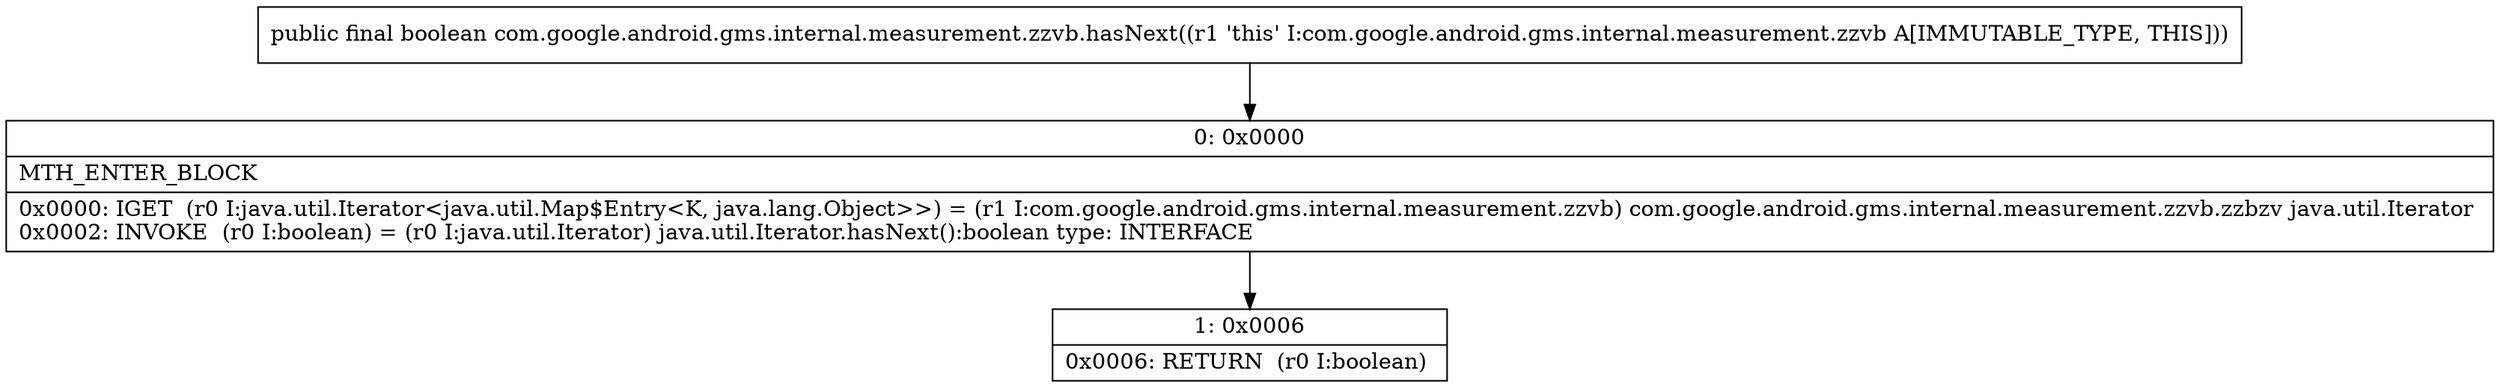 digraph "CFG forcom.google.android.gms.internal.measurement.zzvb.hasNext()Z" {
Node_0 [shape=record,label="{0\:\ 0x0000|MTH_ENTER_BLOCK\l|0x0000: IGET  (r0 I:java.util.Iterator\<java.util.Map$Entry\<K, java.lang.Object\>\>) = (r1 I:com.google.android.gms.internal.measurement.zzvb) com.google.android.gms.internal.measurement.zzvb.zzbzv java.util.Iterator \l0x0002: INVOKE  (r0 I:boolean) = (r0 I:java.util.Iterator) java.util.Iterator.hasNext():boolean type: INTERFACE \l}"];
Node_1 [shape=record,label="{1\:\ 0x0006|0x0006: RETURN  (r0 I:boolean) \l}"];
MethodNode[shape=record,label="{public final boolean com.google.android.gms.internal.measurement.zzvb.hasNext((r1 'this' I:com.google.android.gms.internal.measurement.zzvb A[IMMUTABLE_TYPE, THIS])) }"];
MethodNode -> Node_0;
Node_0 -> Node_1;
}

